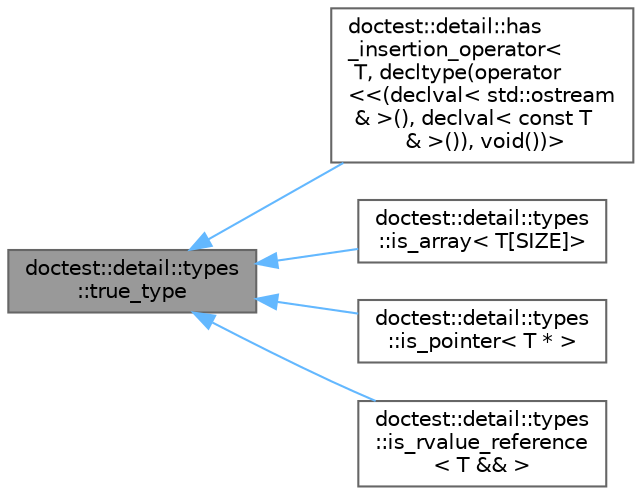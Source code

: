 digraph "doctest::detail::types::true_type"
{
 // INTERACTIVE_SVG=YES
 // LATEX_PDF_SIZE
  bgcolor="transparent";
  edge [fontname=Helvetica,fontsize=10,labelfontname=Helvetica,labelfontsize=10];
  node [fontname=Helvetica,fontsize=10,shape=box,height=0.2,width=0.4];
  rankdir="LR";
  Node1 [id="Node000001",label="doctest::detail::types\l::true_type",height=0.2,width=0.4,color="gray40", fillcolor="grey60", style="filled", fontcolor="black",tooltip=" "];
  Node1 -> Node2 [id="edge1_Node000001_Node000002",dir="back",color="steelblue1",style="solid",tooltip=" "];
  Node2 [id="Node000002",label="doctest::detail::has\l_insertion_operator\<\l T, decltype(operator\l\<\<(declval\< std::ostream\l & \>(), declval\< const T\l & \>()), void())\>",height=0.2,width=0.4,color="gray40", fillcolor="white", style="filled",URL="$structdoctest_1_1detail_1_1has__insertion__operator_3_01T_00_01decltype_07operator_3_3_07declvald5a5a279653bbfeef238ad5c984744e2.html",tooltip=" "];
  Node1 -> Node3 [id="edge2_Node000001_Node000003",dir="back",color="steelblue1",style="solid",tooltip=" "];
  Node3 [id="Node000003",label="doctest::detail::types\l::is_array\< T[SIZE]\>",height=0.2,width=0.4,color="gray40", fillcolor="white", style="filled",URL="$structdoctest_1_1detail_1_1types_1_1is__array_3_01T_0fSIZE_0e_4.html",tooltip=" "];
  Node1 -> Node4 [id="edge3_Node000001_Node000004",dir="back",color="steelblue1",style="solid",tooltip=" "];
  Node4 [id="Node000004",label="doctest::detail::types\l::is_pointer\< T * \>",height=0.2,width=0.4,color="gray40", fillcolor="white", style="filled",URL="$structdoctest_1_1detail_1_1types_1_1is__pointer_3_01T_01_5_01_4.html",tooltip=" "];
  Node1 -> Node5 [id="edge4_Node000001_Node000005",dir="back",color="steelblue1",style="solid",tooltip=" "];
  Node5 [id="Node000005",label="doctest::detail::types\l::is_rvalue_reference\l\< T && \>",height=0.2,width=0.4,color="gray40", fillcolor="white", style="filled",URL="$structdoctest_1_1detail_1_1types_1_1is__rvalue__reference_3_01T_01_6_6_01_4.html",tooltip=" "];
}
